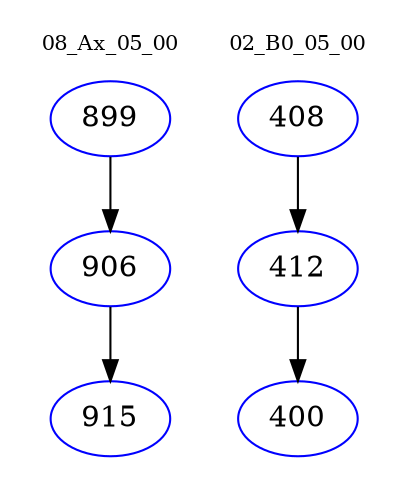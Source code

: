 digraph{
subgraph cluster_0 {
color = white
label = "08_Ax_05_00";
fontsize=10;
T0_899 [label="899", color="blue"]
T0_899 -> T0_906 [color="black"]
T0_906 [label="906", color="blue"]
T0_906 -> T0_915 [color="black"]
T0_915 [label="915", color="blue"]
}
subgraph cluster_1 {
color = white
label = "02_B0_05_00";
fontsize=10;
T1_408 [label="408", color="blue"]
T1_408 -> T1_412 [color="black"]
T1_412 [label="412", color="blue"]
T1_412 -> T1_400 [color="black"]
T1_400 [label="400", color="blue"]
}
}
